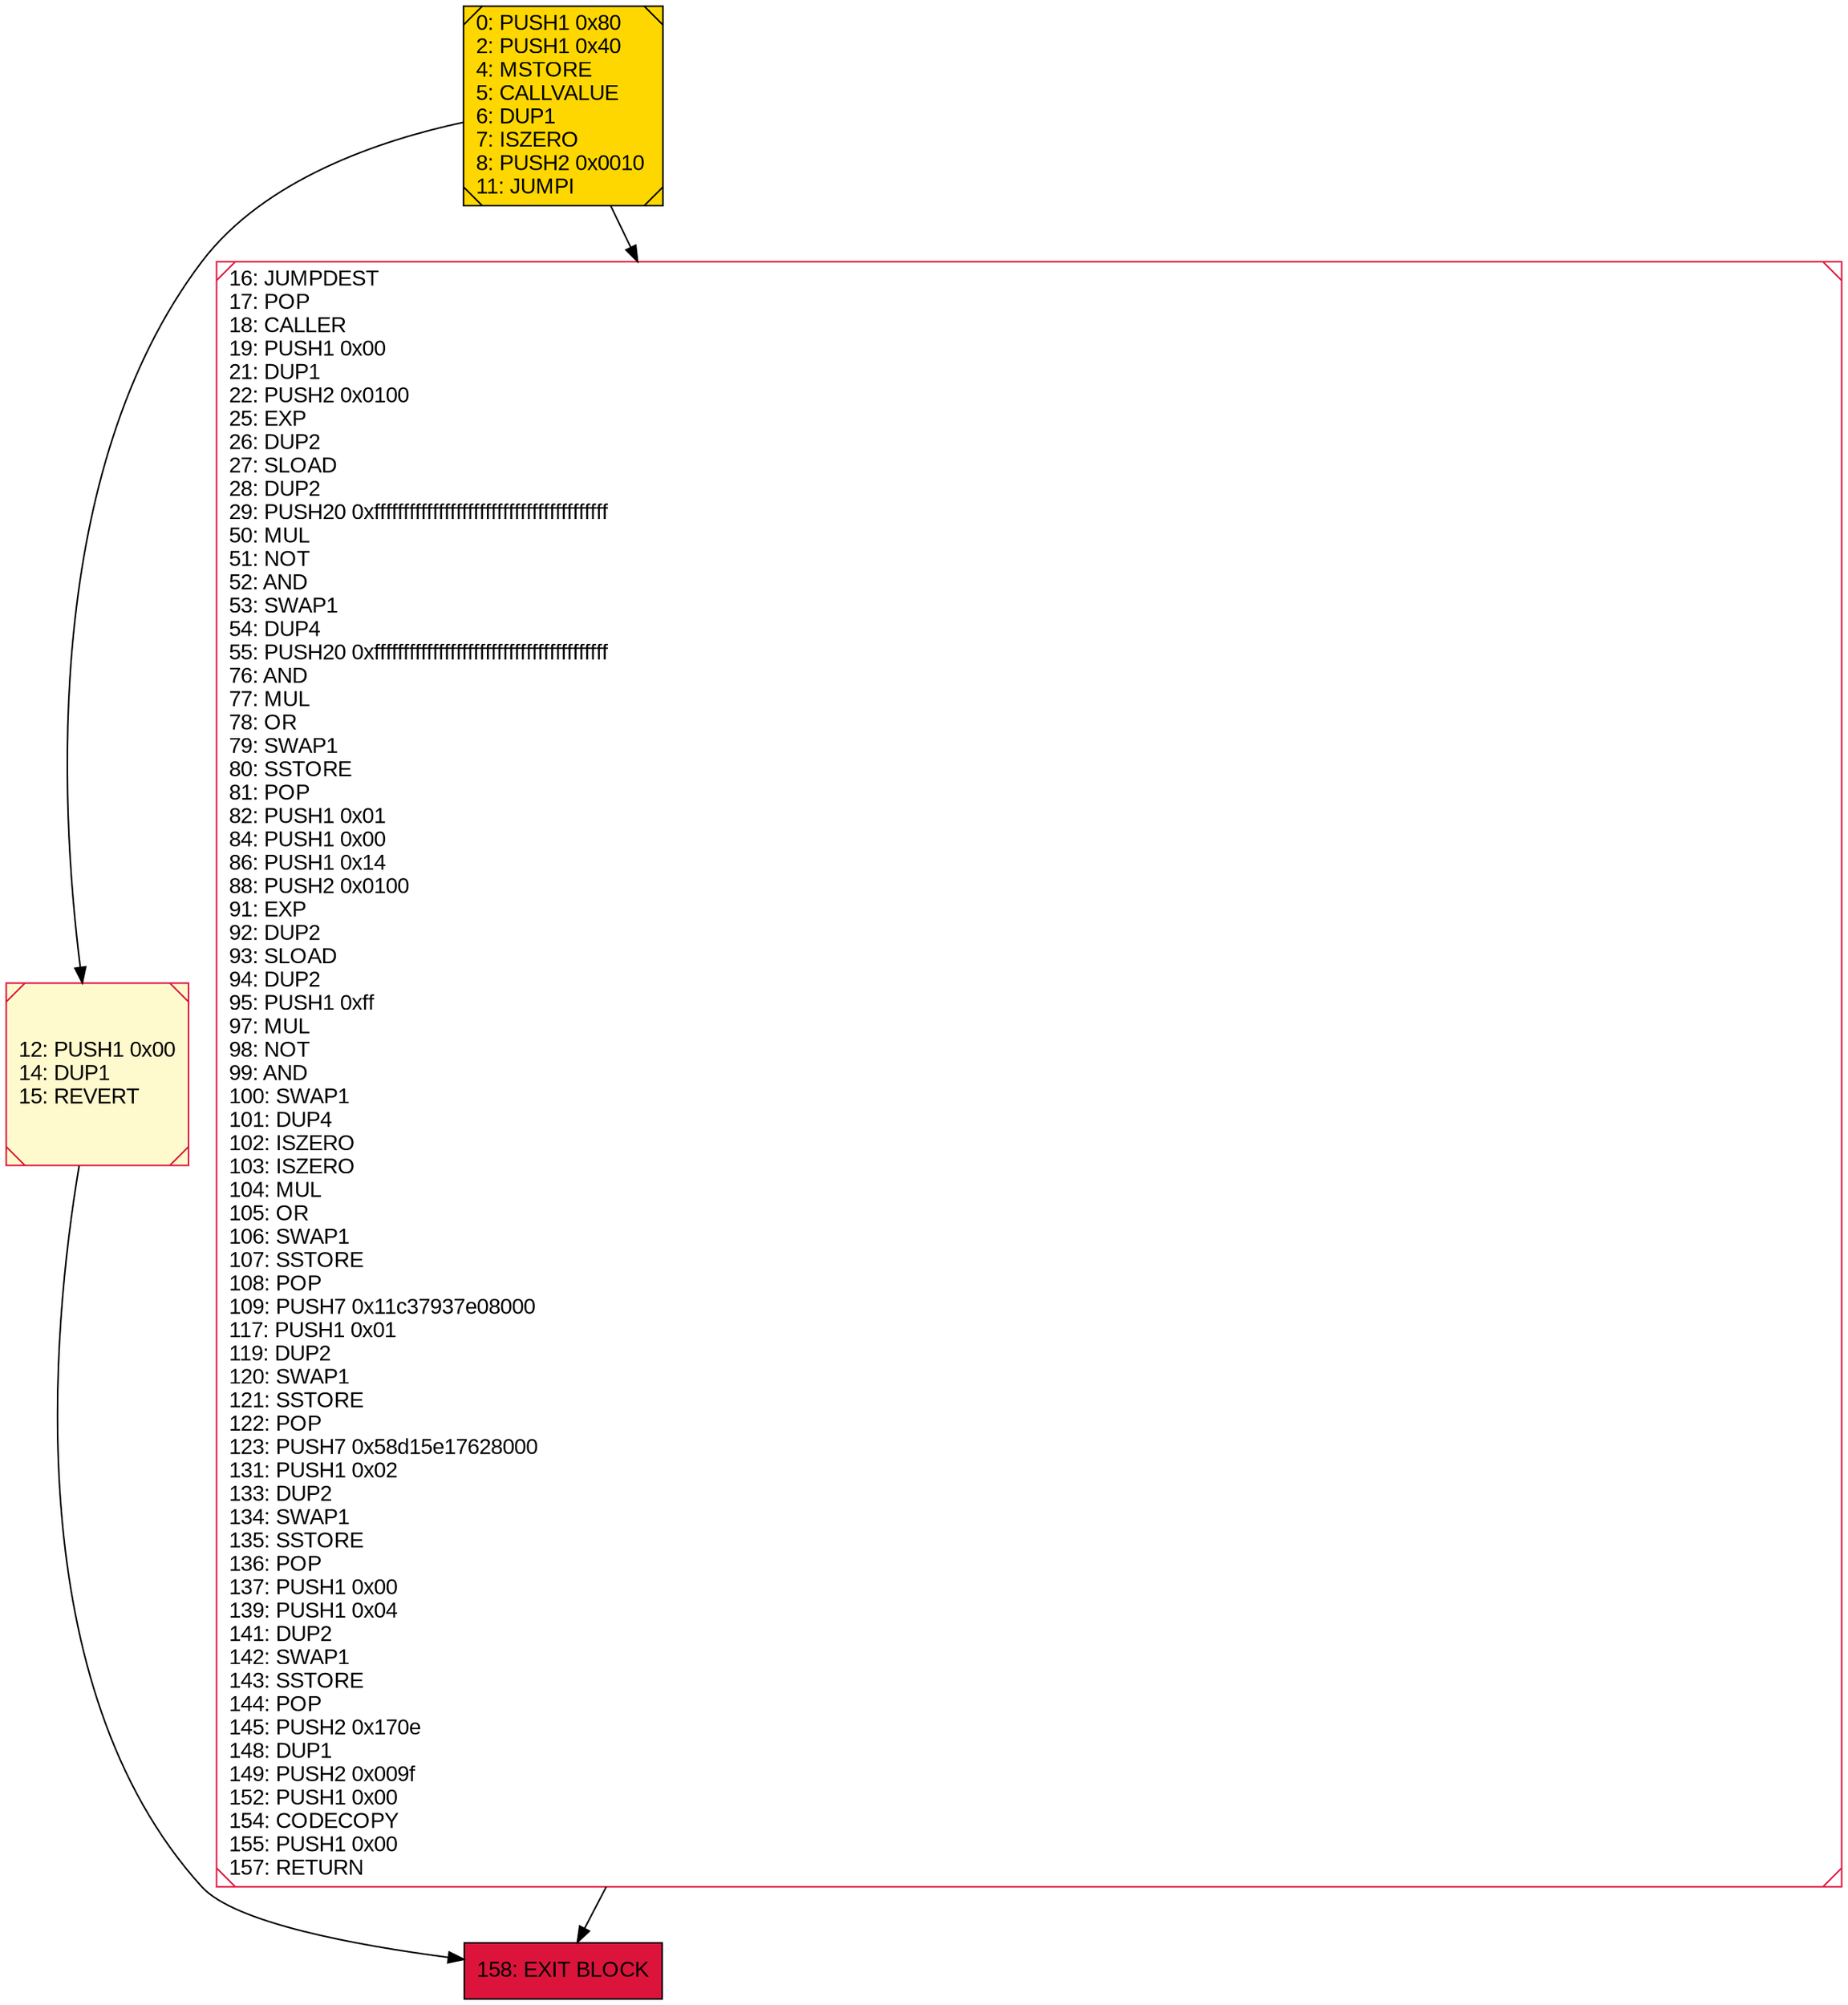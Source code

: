 digraph G {
bgcolor=transparent rankdir=UD;
node [shape=box style=filled color=black fillcolor=white fontname=arial fontcolor=black];
0 [label="0: PUSH1 0x80\l2: PUSH1 0x40\l4: MSTORE\l5: CALLVALUE\l6: DUP1\l7: ISZERO\l8: PUSH2 0x0010\l11: JUMPI\l" fillcolor=lemonchiffon shape=Msquare fillcolor=gold ];
12 [label="12: PUSH1 0x00\l14: DUP1\l15: REVERT\l" fillcolor=lemonchiffon shape=Msquare color=crimson ];
16 [label="16: JUMPDEST\l17: POP\l18: CALLER\l19: PUSH1 0x00\l21: DUP1\l22: PUSH2 0x0100\l25: EXP\l26: DUP2\l27: SLOAD\l28: DUP2\l29: PUSH20 0xffffffffffffffffffffffffffffffffffffffff\l50: MUL\l51: NOT\l52: AND\l53: SWAP1\l54: DUP4\l55: PUSH20 0xffffffffffffffffffffffffffffffffffffffff\l76: AND\l77: MUL\l78: OR\l79: SWAP1\l80: SSTORE\l81: POP\l82: PUSH1 0x01\l84: PUSH1 0x00\l86: PUSH1 0x14\l88: PUSH2 0x0100\l91: EXP\l92: DUP2\l93: SLOAD\l94: DUP2\l95: PUSH1 0xff\l97: MUL\l98: NOT\l99: AND\l100: SWAP1\l101: DUP4\l102: ISZERO\l103: ISZERO\l104: MUL\l105: OR\l106: SWAP1\l107: SSTORE\l108: POP\l109: PUSH7 0x11c37937e08000\l117: PUSH1 0x01\l119: DUP2\l120: SWAP1\l121: SSTORE\l122: POP\l123: PUSH7 0x58d15e17628000\l131: PUSH1 0x02\l133: DUP2\l134: SWAP1\l135: SSTORE\l136: POP\l137: PUSH1 0x00\l139: PUSH1 0x04\l141: DUP2\l142: SWAP1\l143: SSTORE\l144: POP\l145: PUSH2 0x170e\l148: DUP1\l149: PUSH2 0x009f\l152: PUSH1 0x00\l154: CODECOPY\l155: PUSH1 0x00\l157: RETURN\l" shape=Msquare color=crimson ];
158 [label="158: EXIT BLOCK\l" fillcolor=crimson ];
16 -> 158;
12 -> 158;
0 -> 12;
0 -> 16;
}